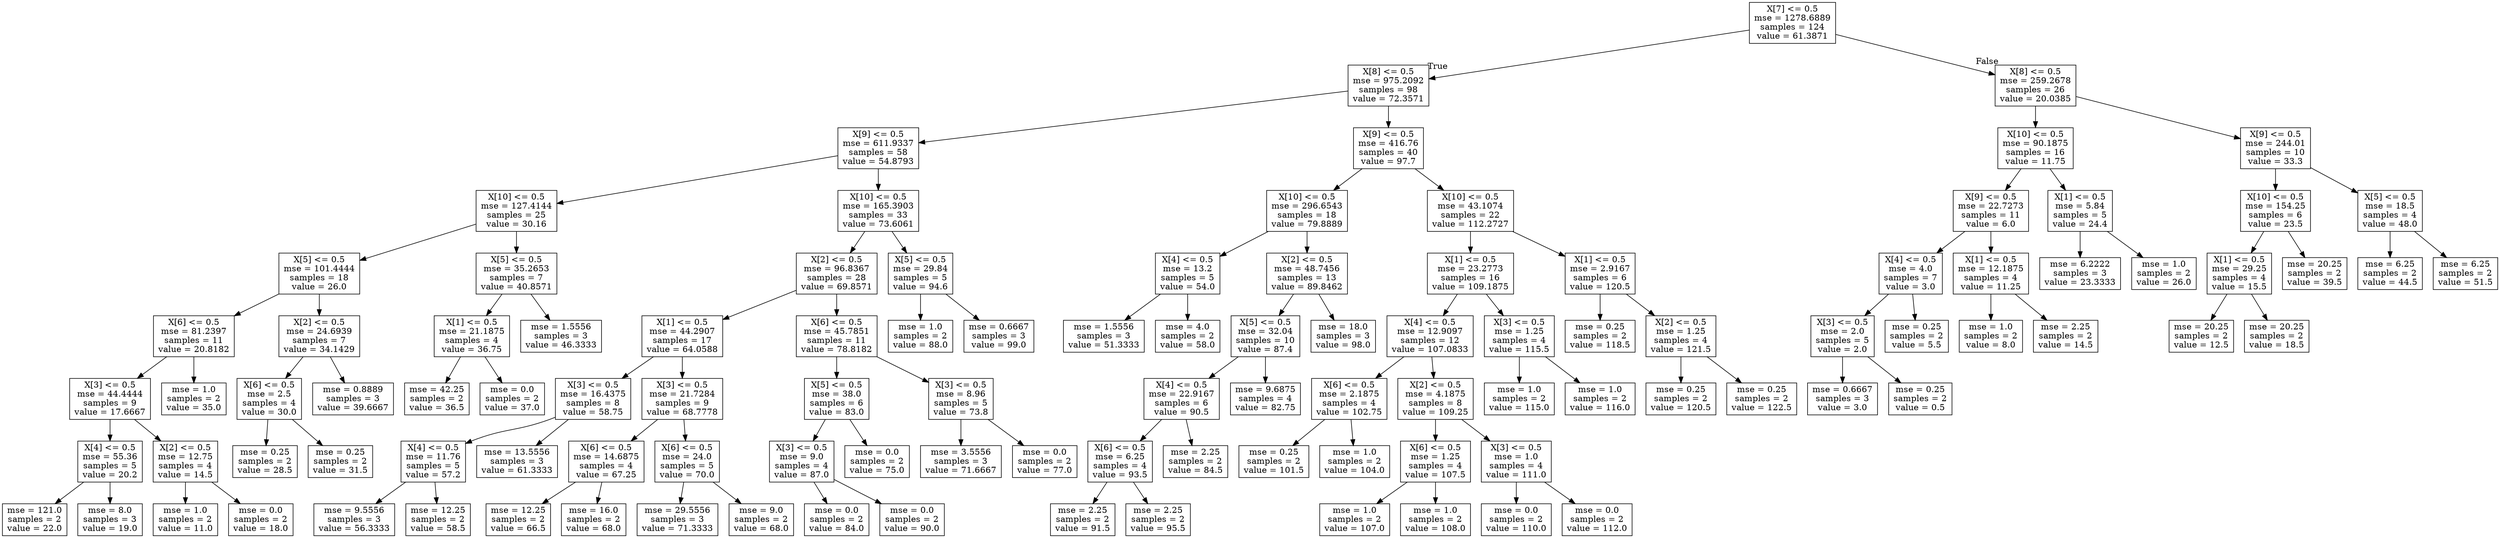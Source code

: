 digraph Tree {
node [shape=box] ;
0 [label="X[7] <= 0.5\nmse = 1278.6889\nsamples = 124\nvalue = 61.3871"] ;
1 [label="X[8] <= 0.5\nmse = 975.2092\nsamples = 98\nvalue = 72.3571"] ;
0 -> 1 [labeldistance=2.5, labelangle=45, headlabel="True"] ;
2 [label="X[9] <= 0.5\nmse = 611.9337\nsamples = 58\nvalue = 54.8793"] ;
1 -> 2 ;
3 [label="X[10] <= 0.5\nmse = 127.4144\nsamples = 25\nvalue = 30.16"] ;
2 -> 3 ;
4 [label="X[5] <= 0.5\nmse = 101.4444\nsamples = 18\nvalue = 26.0"] ;
3 -> 4 ;
5 [label="X[6] <= 0.5\nmse = 81.2397\nsamples = 11\nvalue = 20.8182"] ;
4 -> 5 ;
6 [label="X[3] <= 0.5\nmse = 44.4444\nsamples = 9\nvalue = 17.6667"] ;
5 -> 6 ;
7 [label="X[4] <= 0.5\nmse = 55.36\nsamples = 5\nvalue = 20.2"] ;
6 -> 7 ;
8 [label="mse = 121.0\nsamples = 2\nvalue = 22.0"] ;
7 -> 8 ;
9 [label="mse = 8.0\nsamples = 3\nvalue = 19.0"] ;
7 -> 9 ;
10 [label="X[2] <= 0.5\nmse = 12.75\nsamples = 4\nvalue = 14.5"] ;
6 -> 10 ;
11 [label="mse = 1.0\nsamples = 2\nvalue = 11.0"] ;
10 -> 11 ;
12 [label="mse = 0.0\nsamples = 2\nvalue = 18.0"] ;
10 -> 12 ;
13 [label="mse = 1.0\nsamples = 2\nvalue = 35.0"] ;
5 -> 13 ;
14 [label="X[2] <= 0.5\nmse = 24.6939\nsamples = 7\nvalue = 34.1429"] ;
4 -> 14 ;
15 [label="X[6] <= 0.5\nmse = 2.5\nsamples = 4\nvalue = 30.0"] ;
14 -> 15 ;
16 [label="mse = 0.25\nsamples = 2\nvalue = 28.5"] ;
15 -> 16 ;
17 [label="mse = 0.25\nsamples = 2\nvalue = 31.5"] ;
15 -> 17 ;
18 [label="mse = 0.8889\nsamples = 3\nvalue = 39.6667"] ;
14 -> 18 ;
19 [label="X[5] <= 0.5\nmse = 35.2653\nsamples = 7\nvalue = 40.8571"] ;
3 -> 19 ;
20 [label="X[1] <= 0.5\nmse = 21.1875\nsamples = 4\nvalue = 36.75"] ;
19 -> 20 ;
21 [label="mse = 42.25\nsamples = 2\nvalue = 36.5"] ;
20 -> 21 ;
22 [label="mse = 0.0\nsamples = 2\nvalue = 37.0"] ;
20 -> 22 ;
23 [label="mse = 1.5556\nsamples = 3\nvalue = 46.3333"] ;
19 -> 23 ;
24 [label="X[10] <= 0.5\nmse = 165.3903\nsamples = 33\nvalue = 73.6061"] ;
2 -> 24 ;
25 [label="X[2] <= 0.5\nmse = 96.8367\nsamples = 28\nvalue = 69.8571"] ;
24 -> 25 ;
26 [label="X[1] <= 0.5\nmse = 44.2907\nsamples = 17\nvalue = 64.0588"] ;
25 -> 26 ;
27 [label="X[3] <= 0.5\nmse = 16.4375\nsamples = 8\nvalue = 58.75"] ;
26 -> 27 ;
28 [label="X[4] <= 0.5\nmse = 11.76\nsamples = 5\nvalue = 57.2"] ;
27 -> 28 ;
29 [label="mse = 9.5556\nsamples = 3\nvalue = 56.3333"] ;
28 -> 29 ;
30 [label="mse = 12.25\nsamples = 2\nvalue = 58.5"] ;
28 -> 30 ;
31 [label="mse = 13.5556\nsamples = 3\nvalue = 61.3333"] ;
27 -> 31 ;
32 [label="X[3] <= 0.5\nmse = 21.7284\nsamples = 9\nvalue = 68.7778"] ;
26 -> 32 ;
33 [label="X[6] <= 0.5\nmse = 14.6875\nsamples = 4\nvalue = 67.25"] ;
32 -> 33 ;
34 [label="mse = 12.25\nsamples = 2\nvalue = 66.5"] ;
33 -> 34 ;
35 [label="mse = 16.0\nsamples = 2\nvalue = 68.0"] ;
33 -> 35 ;
36 [label="X[6] <= 0.5\nmse = 24.0\nsamples = 5\nvalue = 70.0"] ;
32 -> 36 ;
37 [label="mse = 29.5556\nsamples = 3\nvalue = 71.3333"] ;
36 -> 37 ;
38 [label="mse = 9.0\nsamples = 2\nvalue = 68.0"] ;
36 -> 38 ;
39 [label="X[6] <= 0.5\nmse = 45.7851\nsamples = 11\nvalue = 78.8182"] ;
25 -> 39 ;
40 [label="X[5] <= 0.5\nmse = 38.0\nsamples = 6\nvalue = 83.0"] ;
39 -> 40 ;
41 [label="X[3] <= 0.5\nmse = 9.0\nsamples = 4\nvalue = 87.0"] ;
40 -> 41 ;
42 [label="mse = 0.0\nsamples = 2\nvalue = 84.0"] ;
41 -> 42 ;
43 [label="mse = 0.0\nsamples = 2\nvalue = 90.0"] ;
41 -> 43 ;
44 [label="mse = 0.0\nsamples = 2\nvalue = 75.0"] ;
40 -> 44 ;
45 [label="X[3] <= 0.5\nmse = 8.96\nsamples = 5\nvalue = 73.8"] ;
39 -> 45 ;
46 [label="mse = 3.5556\nsamples = 3\nvalue = 71.6667"] ;
45 -> 46 ;
47 [label="mse = 0.0\nsamples = 2\nvalue = 77.0"] ;
45 -> 47 ;
48 [label="X[5] <= 0.5\nmse = 29.84\nsamples = 5\nvalue = 94.6"] ;
24 -> 48 ;
49 [label="mse = 1.0\nsamples = 2\nvalue = 88.0"] ;
48 -> 49 ;
50 [label="mse = 0.6667\nsamples = 3\nvalue = 99.0"] ;
48 -> 50 ;
51 [label="X[9] <= 0.5\nmse = 416.76\nsamples = 40\nvalue = 97.7"] ;
1 -> 51 ;
52 [label="X[10] <= 0.5\nmse = 296.6543\nsamples = 18\nvalue = 79.8889"] ;
51 -> 52 ;
53 [label="X[4] <= 0.5\nmse = 13.2\nsamples = 5\nvalue = 54.0"] ;
52 -> 53 ;
54 [label="mse = 1.5556\nsamples = 3\nvalue = 51.3333"] ;
53 -> 54 ;
55 [label="mse = 4.0\nsamples = 2\nvalue = 58.0"] ;
53 -> 55 ;
56 [label="X[2] <= 0.5\nmse = 48.7456\nsamples = 13\nvalue = 89.8462"] ;
52 -> 56 ;
57 [label="X[5] <= 0.5\nmse = 32.04\nsamples = 10\nvalue = 87.4"] ;
56 -> 57 ;
58 [label="X[4] <= 0.5\nmse = 22.9167\nsamples = 6\nvalue = 90.5"] ;
57 -> 58 ;
59 [label="X[6] <= 0.5\nmse = 6.25\nsamples = 4\nvalue = 93.5"] ;
58 -> 59 ;
60 [label="mse = 2.25\nsamples = 2\nvalue = 91.5"] ;
59 -> 60 ;
61 [label="mse = 2.25\nsamples = 2\nvalue = 95.5"] ;
59 -> 61 ;
62 [label="mse = 2.25\nsamples = 2\nvalue = 84.5"] ;
58 -> 62 ;
63 [label="mse = 9.6875\nsamples = 4\nvalue = 82.75"] ;
57 -> 63 ;
64 [label="mse = 18.0\nsamples = 3\nvalue = 98.0"] ;
56 -> 64 ;
65 [label="X[10] <= 0.5\nmse = 43.1074\nsamples = 22\nvalue = 112.2727"] ;
51 -> 65 ;
66 [label="X[1] <= 0.5\nmse = 23.2773\nsamples = 16\nvalue = 109.1875"] ;
65 -> 66 ;
67 [label="X[4] <= 0.5\nmse = 12.9097\nsamples = 12\nvalue = 107.0833"] ;
66 -> 67 ;
68 [label="X[6] <= 0.5\nmse = 2.1875\nsamples = 4\nvalue = 102.75"] ;
67 -> 68 ;
69 [label="mse = 0.25\nsamples = 2\nvalue = 101.5"] ;
68 -> 69 ;
70 [label="mse = 1.0\nsamples = 2\nvalue = 104.0"] ;
68 -> 70 ;
71 [label="X[2] <= 0.5\nmse = 4.1875\nsamples = 8\nvalue = 109.25"] ;
67 -> 71 ;
72 [label="X[6] <= 0.5\nmse = 1.25\nsamples = 4\nvalue = 107.5"] ;
71 -> 72 ;
73 [label="mse = 1.0\nsamples = 2\nvalue = 107.0"] ;
72 -> 73 ;
74 [label="mse = 1.0\nsamples = 2\nvalue = 108.0"] ;
72 -> 74 ;
75 [label="X[3] <= 0.5\nmse = 1.0\nsamples = 4\nvalue = 111.0"] ;
71 -> 75 ;
76 [label="mse = 0.0\nsamples = 2\nvalue = 110.0"] ;
75 -> 76 ;
77 [label="mse = 0.0\nsamples = 2\nvalue = 112.0"] ;
75 -> 77 ;
78 [label="X[3] <= 0.5\nmse = 1.25\nsamples = 4\nvalue = 115.5"] ;
66 -> 78 ;
79 [label="mse = 1.0\nsamples = 2\nvalue = 115.0"] ;
78 -> 79 ;
80 [label="mse = 1.0\nsamples = 2\nvalue = 116.0"] ;
78 -> 80 ;
81 [label="X[1] <= 0.5\nmse = 2.9167\nsamples = 6\nvalue = 120.5"] ;
65 -> 81 ;
82 [label="mse = 0.25\nsamples = 2\nvalue = 118.5"] ;
81 -> 82 ;
83 [label="X[2] <= 0.5\nmse = 1.25\nsamples = 4\nvalue = 121.5"] ;
81 -> 83 ;
84 [label="mse = 0.25\nsamples = 2\nvalue = 120.5"] ;
83 -> 84 ;
85 [label="mse = 0.25\nsamples = 2\nvalue = 122.5"] ;
83 -> 85 ;
86 [label="X[8] <= 0.5\nmse = 259.2678\nsamples = 26\nvalue = 20.0385"] ;
0 -> 86 [labeldistance=2.5, labelangle=-45, headlabel="False"] ;
87 [label="X[10] <= 0.5\nmse = 90.1875\nsamples = 16\nvalue = 11.75"] ;
86 -> 87 ;
88 [label="X[9] <= 0.5\nmse = 22.7273\nsamples = 11\nvalue = 6.0"] ;
87 -> 88 ;
89 [label="X[4] <= 0.5\nmse = 4.0\nsamples = 7\nvalue = 3.0"] ;
88 -> 89 ;
90 [label="X[3] <= 0.5\nmse = 2.0\nsamples = 5\nvalue = 2.0"] ;
89 -> 90 ;
91 [label="mse = 0.6667\nsamples = 3\nvalue = 3.0"] ;
90 -> 91 ;
92 [label="mse = 0.25\nsamples = 2\nvalue = 0.5"] ;
90 -> 92 ;
93 [label="mse = 0.25\nsamples = 2\nvalue = 5.5"] ;
89 -> 93 ;
94 [label="X[1] <= 0.5\nmse = 12.1875\nsamples = 4\nvalue = 11.25"] ;
88 -> 94 ;
95 [label="mse = 1.0\nsamples = 2\nvalue = 8.0"] ;
94 -> 95 ;
96 [label="mse = 2.25\nsamples = 2\nvalue = 14.5"] ;
94 -> 96 ;
97 [label="X[1] <= 0.5\nmse = 5.84\nsamples = 5\nvalue = 24.4"] ;
87 -> 97 ;
98 [label="mse = 6.2222\nsamples = 3\nvalue = 23.3333"] ;
97 -> 98 ;
99 [label="mse = 1.0\nsamples = 2\nvalue = 26.0"] ;
97 -> 99 ;
100 [label="X[9] <= 0.5\nmse = 244.01\nsamples = 10\nvalue = 33.3"] ;
86 -> 100 ;
101 [label="X[10] <= 0.5\nmse = 154.25\nsamples = 6\nvalue = 23.5"] ;
100 -> 101 ;
102 [label="X[1] <= 0.5\nmse = 29.25\nsamples = 4\nvalue = 15.5"] ;
101 -> 102 ;
103 [label="mse = 20.25\nsamples = 2\nvalue = 12.5"] ;
102 -> 103 ;
104 [label="mse = 20.25\nsamples = 2\nvalue = 18.5"] ;
102 -> 104 ;
105 [label="mse = 20.25\nsamples = 2\nvalue = 39.5"] ;
101 -> 105 ;
106 [label="X[5] <= 0.5\nmse = 18.5\nsamples = 4\nvalue = 48.0"] ;
100 -> 106 ;
107 [label="mse = 6.25\nsamples = 2\nvalue = 44.5"] ;
106 -> 107 ;
108 [label="mse = 6.25\nsamples = 2\nvalue = 51.5"] ;
106 -> 108 ;
}